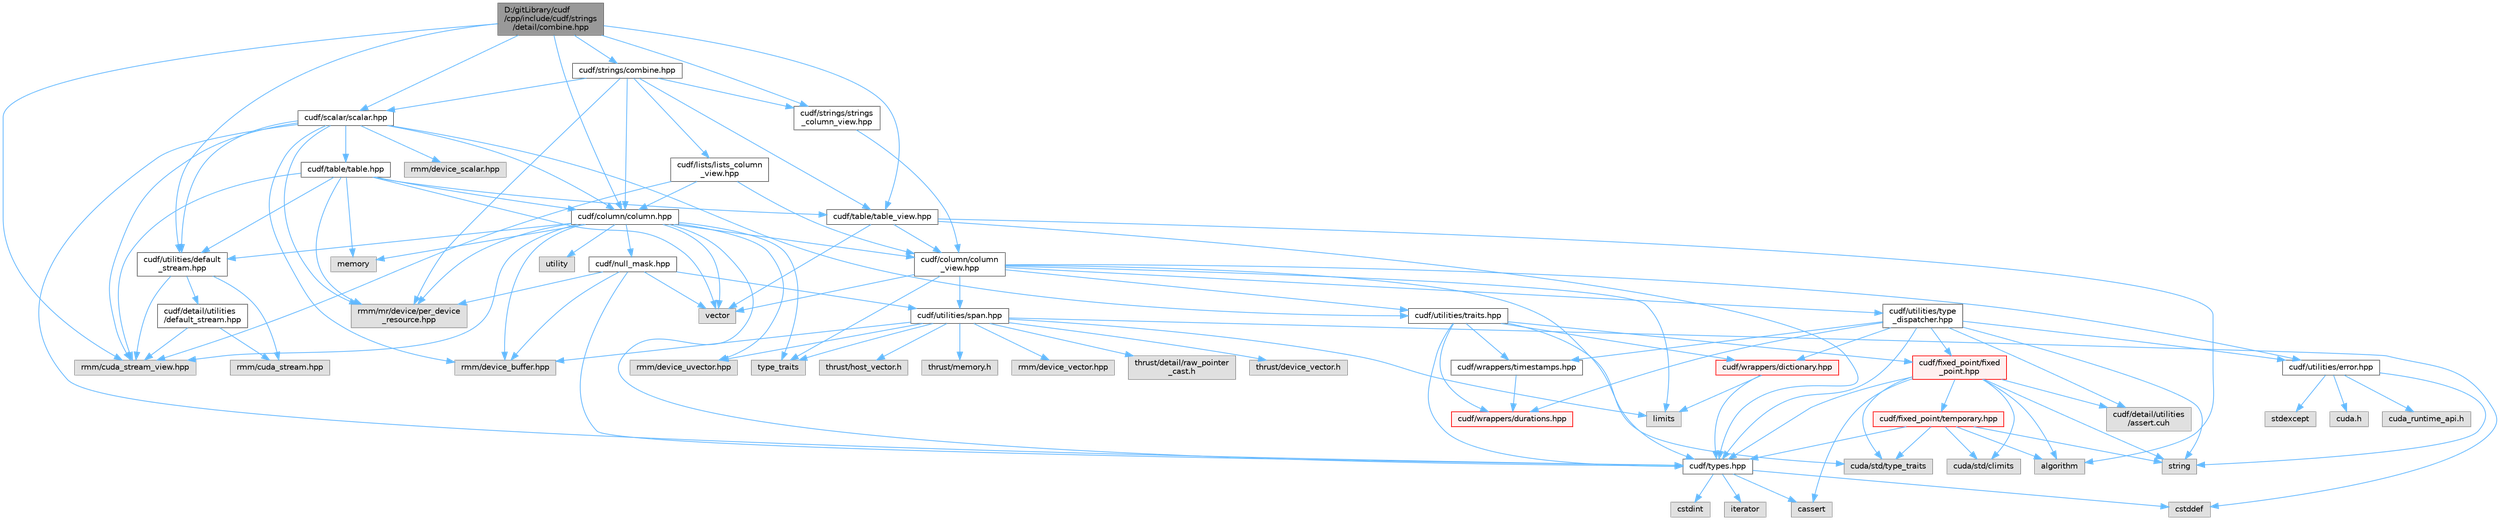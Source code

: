 digraph "D:/gitLibrary/cudf/cpp/include/cudf/strings/detail/combine.hpp"
{
 // LATEX_PDF_SIZE
  bgcolor="transparent";
  edge [fontname=Helvetica,fontsize=10,labelfontname=Helvetica,labelfontsize=10];
  node [fontname=Helvetica,fontsize=10,shape=box,height=0.2,width=0.4];
  Node1 [id="Node000001",label="D:/gitLibrary/cudf\l/cpp/include/cudf/strings\l/detail/combine.hpp",height=0.2,width=0.4,color="gray40", fillcolor="grey60", style="filled", fontcolor="black",tooltip=" "];
  Node1 -> Node2 [id="edge1_Node000001_Node000002",color="steelblue1",style="solid",tooltip=" "];
  Node2 [id="Node000002",label="cudf/column/column.hpp",height=0.2,width=0.4,color="grey40", fillcolor="white", style="filled",URL="$column_8hpp.html",tooltip="Class definition for cudf::column"];
  Node2 -> Node3 [id="edge2_Node000002_Node000003",color="steelblue1",style="solid",tooltip=" "];
  Node3 [id="Node000003",label="cudf/column/column\l_view.hpp",height=0.2,width=0.4,color="grey40", fillcolor="white", style="filled",URL="$column__view_8hpp.html",tooltip="column view class definitions"];
  Node3 -> Node4 [id="edge3_Node000003_Node000004",color="steelblue1",style="solid",tooltip=" "];
  Node4 [id="Node000004",label="cudf/types.hpp",height=0.2,width=0.4,color="grey40", fillcolor="white", style="filled",URL="$types_8hpp.html",tooltip="Type declarations for libcudf."];
  Node4 -> Node5 [id="edge4_Node000004_Node000005",color="steelblue1",style="solid",tooltip=" "];
  Node5 [id="Node000005",label="cassert",height=0.2,width=0.4,color="grey60", fillcolor="#E0E0E0", style="filled",tooltip=" "];
  Node4 -> Node6 [id="edge5_Node000004_Node000006",color="steelblue1",style="solid",tooltip=" "];
  Node6 [id="Node000006",label="cstddef",height=0.2,width=0.4,color="grey60", fillcolor="#E0E0E0", style="filled",tooltip=" "];
  Node4 -> Node7 [id="edge6_Node000004_Node000007",color="steelblue1",style="solid",tooltip=" "];
  Node7 [id="Node000007",label="cstdint",height=0.2,width=0.4,color="grey60", fillcolor="#E0E0E0", style="filled",tooltip=" "];
  Node4 -> Node8 [id="edge7_Node000004_Node000008",color="steelblue1",style="solid",tooltip=" "];
  Node8 [id="Node000008",label="iterator",height=0.2,width=0.4,color="grey60", fillcolor="#E0E0E0", style="filled",tooltip=" "];
  Node3 -> Node9 [id="edge8_Node000003_Node000009",color="steelblue1",style="solid",tooltip=" "];
  Node9 [id="Node000009",label="cudf/utilities/error.hpp",height=0.2,width=0.4,color="grey40", fillcolor="white", style="filled",URL="$error_8hpp.html",tooltip=" "];
  Node9 -> Node10 [id="edge9_Node000009_Node000010",color="steelblue1",style="solid",tooltip=" "];
  Node10 [id="Node000010",label="cuda.h",height=0.2,width=0.4,color="grey60", fillcolor="#E0E0E0", style="filled",tooltip=" "];
  Node9 -> Node11 [id="edge10_Node000009_Node000011",color="steelblue1",style="solid",tooltip=" "];
  Node11 [id="Node000011",label="cuda_runtime_api.h",height=0.2,width=0.4,color="grey60", fillcolor="#E0E0E0", style="filled",tooltip=" "];
  Node9 -> Node12 [id="edge11_Node000009_Node000012",color="steelblue1",style="solid",tooltip=" "];
  Node12 [id="Node000012",label="stdexcept",height=0.2,width=0.4,color="grey60", fillcolor="#E0E0E0", style="filled",tooltip=" "];
  Node9 -> Node13 [id="edge12_Node000009_Node000013",color="steelblue1",style="solid",tooltip=" "];
  Node13 [id="Node000013",label="string",height=0.2,width=0.4,color="grey60", fillcolor="#E0E0E0", style="filled",tooltip=" "];
  Node3 -> Node14 [id="edge13_Node000003_Node000014",color="steelblue1",style="solid",tooltip=" "];
  Node14 [id="Node000014",label="cudf/utilities/span.hpp",height=0.2,width=0.4,color="grey40", fillcolor="white", style="filled",URL="$span_8hpp.html",tooltip=" "];
  Node14 -> Node15 [id="edge14_Node000014_Node000015",color="steelblue1",style="solid",tooltip=" "];
  Node15 [id="Node000015",label="rmm/device_buffer.hpp",height=0.2,width=0.4,color="grey60", fillcolor="#E0E0E0", style="filled",tooltip=" "];
  Node14 -> Node16 [id="edge15_Node000014_Node000016",color="steelblue1",style="solid",tooltip=" "];
  Node16 [id="Node000016",label="rmm/device_uvector.hpp",height=0.2,width=0.4,color="grey60", fillcolor="#E0E0E0", style="filled",tooltip=" "];
  Node14 -> Node17 [id="edge16_Node000014_Node000017",color="steelblue1",style="solid",tooltip=" "];
  Node17 [id="Node000017",label="rmm/device_vector.hpp",height=0.2,width=0.4,color="grey60", fillcolor="#E0E0E0", style="filled",tooltip=" "];
  Node14 -> Node18 [id="edge17_Node000014_Node000018",color="steelblue1",style="solid",tooltip=" "];
  Node18 [id="Node000018",label="thrust/detail/raw_pointer\l_cast.h",height=0.2,width=0.4,color="grey60", fillcolor="#E0E0E0", style="filled",tooltip=" "];
  Node14 -> Node19 [id="edge18_Node000014_Node000019",color="steelblue1",style="solid",tooltip=" "];
  Node19 [id="Node000019",label="thrust/device_vector.h",height=0.2,width=0.4,color="grey60", fillcolor="#E0E0E0", style="filled",tooltip=" "];
  Node14 -> Node20 [id="edge19_Node000014_Node000020",color="steelblue1",style="solid",tooltip=" "];
  Node20 [id="Node000020",label="thrust/host_vector.h",height=0.2,width=0.4,color="grey60", fillcolor="#E0E0E0", style="filled",tooltip=" "];
  Node14 -> Node21 [id="edge20_Node000014_Node000021",color="steelblue1",style="solid",tooltip=" "];
  Node21 [id="Node000021",label="thrust/memory.h",height=0.2,width=0.4,color="grey60", fillcolor="#E0E0E0", style="filled",tooltip=" "];
  Node14 -> Node6 [id="edge21_Node000014_Node000006",color="steelblue1",style="solid",tooltip=" "];
  Node14 -> Node22 [id="edge22_Node000014_Node000022",color="steelblue1",style="solid",tooltip=" "];
  Node22 [id="Node000022",label="limits",height=0.2,width=0.4,color="grey60", fillcolor="#E0E0E0", style="filled",tooltip=" "];
  Node14 -> Node23 [id="edge23_Node000014_Node000023",color="steelblue1",style="solid",tooltip=" "];
  Node23 [id="Node000023",label="type_traits",height=0.2,width=0.4,color="grey60", fillcolor="#E0E0E0", style="filled",tooltip=" "];
  Node3 -> Node24 [id="edge24_Node000003_Node000024",color="steelblue1",style="solid",tooltip=" "];
  Node24 [id="Node000024",label="cudf/utilities/traits.hpp",height=0.2,width=0.4,color="grey40", fillcolor="white", style="filled",URL="$traits_8hpp.html",tooltip=" "];
  Node24 -> Node25 [id="edge25_Node000024_Node000025",color="steelblue1",style="solid",tooltip=" "];
  Node25 [id="Node000025",label="cudf/fixed_point/fixed\l_point.hpp",height=0.2,width=0.4,color="red", fillcolor="#FFF0F0", style="filled",URL="$fixed__point_8hpp.html",tooltip="Class definition for fixed point data type"];
  Node25 -> Node26 [id="edge26_Node000025_Node000026",color="steelblue1",style="solid",tooltip=" "];
  Node26 [id="Node000026",label="cudf/detail/utilities\l/assert.cuh",height=0.2,width=0.4,color="grey60", fillcolor="#E0E0E0", style="filled",tooltip=" "];
  Node25 -> Node27 [id="edge27_Node000025_Node000027",color="steelblue1",style="solid",tooltip=" "];
  Node27 [id="Node000027",label="cudf/fixed_point/temporary.hpp",height=0.2,width=0.4,color="red", fillcolor="#FFF0F0", style="filled",URL="$temporary_8hpp.html",tooltip=" "];
  Node27 -> Node4 [id="edge28_Node000027_Node000004",color="steelblue1",style="solid",tooltip=" "];
  Node27 -> Node28 [id="edge29_Node000027_Node000028",color="steelblue1",style="solid",tooltip=" "];
  Node28 [id="Node000028",label="cuda/std/climits",height=0.2,width=0.4,color="grey60", fillcolor="#E0E0E0", style="filled",tooltip=" "];
  Node27 -> Node30 [id="edge30_Node000027_Node000030",color="steelblue1",style="solid",tooltip=" "];
  Node30 [id="Node000030",label="cuda/std/type_traits",height=0.2,width=0.4,color="grey60", fillcolor="#E0E0E0", style="filled",tooltip=" "];
  Node27 -> Node31 [id="edge31_Node000027_Node000031",color="steelblue1",style="solid",tooltip=" "];
  Node31 [id="Node000031",label="algorithm",height=0.2,width=0.4,color="grey60", fillcolor="#E0E0E0", style="filled",tooltip=" "];
  Node27 -> Node13 [id="edge32_Node000027_Node000013",color="steelblue1",style="solid",tooltip=" "];
  Node25 -> Node4 [id="edge33_Node000025_Node000004",color="steelblue1",style="solid",tooltip=" "];
  Node25 -> Node28 [id="edge34_Node000025_Node000028",color="steelblue1",style="solid",tooltip=" "];
  Node25 -> Node30 [id="edge35_Node000025_Node000030",color="steelblue1",style="solid",tooltip=" "];
  Node25 -> Node31 [id="edge36_Node000025_Node000031",color="steelblue1",style="solid",tooltip=" "];
  Node25 -> Node5 [id="edge37_Node000025_Node000005",color="steelblue1",style="solid",tooltip=" "];
  Node25 -> Node13 [id="edge38_Node000025_Node000013",color="steelblue1",style="solid",tooltip=" "];
  Node24 -> Node4 [id="edge39_Node000024_Node000004",color="steelblue1",style="solid",tooltip=" "];
  Node24 -> Node33 [id="edge40_Node000024_Node000033",color="steelblue1",style="solid",tooltip=" "];
  Node33 [id="Node000033",label="cudf/wrappers/dictionary.hpp",height=0.2,width=0.4,color="red", fillcolor="#FFF0F0", style="filled",URL="$dictionary_8hpp.html",tooltip="Concrete type definition for dictionary columns."];
  Node33 -> Node4 [id="edge41_Node000033_Node000004",color="steelblue1",style="solid",tooltip=" "];
  Node33 -> Node22 [id="edge42_Node000033_Node000022",color="steelblue1",style="solid",tooltip=" "];
  Node24 -> Node35 [id="edge43_Node000024_Node000035",color="steelblue1",style="solid",tooltip=" "];
  Node35 [id="Node000035",label="cudf/wrappers/durations.hpp",height=0.2,width=0.4,color="red", fillcolor="#FFF0F0", style="filled",URL="$durations_8hpp.html",tooltip="Concrete type definitions for int32_t and int64_t durations in varying resolutions."];
  Node24 -> Node37 [id="edge44_Node000024_Node000037",color="steelblue1",style="solid",tooltip=" "];
  Node37 [id="Node000037",label="cudf/wrappers/timestamps.hpp",height=0.2,width=0.4,color="grey40", fillcolor="white", style="filled",URL="$timestamps_8hpp.html",tooltip="Concrete type definitions for int32_t and int64_t timestamps in varying resolutions as durations sinc..."];
  Node37 -> Node35 [id="edge45_Node000037_Node000035",color="steelblue1",style="solid",tooltip=" "];
  Node24 -> Node30 [id="edge46_Node000024_Node000030",color="steelblue1",style="solid",tooltip=" "];
  Node3 -> Node38 [id="edge47_Node000003_Node000038",color="steelblue1",style="solid",tooltip=" "];
  Node38 [id="Node000038",label="cudf/utilities/type\l_dispatcher.hpp",height=0.2,width=0.4,color="grey40", fillcolor="white", style="filled",URL="$type__dispatcher_8hpp.html",tooltip="Defines the mapping between cudf::type_id runtime type information and concrete C++ types."];
  Node38 -> Node26 [id="edge48_Node000038_Node000026",color="steelblue1",style="solid",tooltip=" "];
  Node38 -> Node25 [id="edge49_Node000038_Node000025",color="steelblue1",style="solid",tooltip=" "];
  Node38 -> Node4 [id="edge50_Node000038_Node000004",color="steelblue1",style="solid",tooltip=" "];
  Node38 -> Node9 [id="edge51_Node000038_Node000009",color="steelblue1",style="solid",tooltip=" "];
  Node38 -> Node33 [id="edge52_Node000038_Node000033",color="steelblue1",style="solid",tooltip=" "];
  Node38 -> Node35 [id="edge53_Node000038_Node000035",color="steelblue1",style="solid",tooltip=" "];
  Node38 -> Node37 [id="edge54_Node000038_Node000037",color="steelblue1",style="solid",tooltip=" "];
  Node38 -> Node13 [id="edge55_Node000038_Node000013",color="steelblue1",style="solid",tooltip=" "];
  Node3 -> Node22 [id="edge56_Node000003_Node000022",color="steelblue1",style="solid",tooltip=" "];
  Node3 -> Node23 [id="edge57_Node000003_Node000023",color="steelblue1",style="solid",tooltip=" "];
  Node3 -> Node39 [id="edge58_Node000003_Node000039",color="steelblue1",style="solid",tooltip=" "];
  Node39 [id="Node000039",label="vector",height=0.2,width=0.4,color="grey60", fillcolor="#E0E0E0", style="filled",tooltip=" "];
  Node2 -> Node40 [id="edge59_Node000002_Node000040",color="steelblue1",style="solid",tooltip=" "];
  Node40 [id="Node000040",label="cudf/null_mask.hpp",height=0.2,width=0.4,color="grey40", fillcolor="white", style="filled",URL="$null__mask_8hpp.html",tooltip="APIs for managing validity bitmasks"];
  Node40 -> Node4 [id="edge60_Node000040_Node000004",color="steelblue1",style="solid",tooltip=" "];
  Node40 -> Node14 [id="edge61_Node000040_Node000014",color="steelblue1",style="solid",tooltip=" "];
  Node40 -> Node15 [id="edge62_Node000040_Node000015",color="steelblue1",style="solid",tooltip=" "];
  Node40 -> Node41 [id="edge63_Node000040_Node000041",color="steelblue1",style="solid",tooltip=" "];
  Node41 [id="Node000041",label="rmm/mr/device/per_device\l_resource.hpp",height=0.2,width=0.4,color="grey60", fillcolor="#E0E0E0", style="filled",tooltip=" "];
  Node40 -> Node39 [id="edge64_Node000040_Node000039",color="steelblue1",style="solid",tooltip=" "];
  Node2 -> Node4 [id="edge65_Node000002_Node000004",color="steelblue1",style="solid",tooltip=" "];
  Node2 -> Node42 [id="edge66_Node000002_Node000042",color="steelblue1",style="solid",tooltip=" "];
  Node42 [id="Node000042",label="cudf/utilities/default\l_stream.hpp",height=0.2,width=0.4,color="grey40", fillcolor="white", style="filled",URL="$utilities_2default__stream_8hpp.html",tooltip=" "];
  Node42 -> Node43 [id="edge67_Node000042_Node000043",color="steelblue1",style="solid",tooltip=" "];
  Node43 [id="Node000043",label="cudf/detail/utilities\l/default_stream.hpp",height=0.2,width=0.4,color="grey40", fillcolor="white", style="filled",URL="$detail_2utilities_2default__stream_8hpp.html",tooltip=" "];
  Node43 -> Node44 [id="edge68_Node000043_Node000044",color="steelblue1",style="solid",tooltip=" "];
  Node44 [id="Node000044",label="rmm/cuda_stream.hpp",height=0.2,width=0.4,color="grey60", fillcolor="#E0E0E0", style="filled",tooltip=" "];
  Node43 -> Node45 [id="edge69_Node000043_Node000045",color="steelblue1",style="solid",tooltip=" "];
  Node45 [id="Node000045",label="rmm/cuda_stream_view.hpp",height=0.2,width=0.4,color="grey60", fillcolor="#E0E0E0", style="filled",tooltip=" "];
  Node42 -> Node44 [id="edge70_Node000042_Node000044",color="steelblue1",style="solid",tooltip=" "];
  Node42 -> Node45 [id="edge71_Node000042_Node000045",color="steelblue1",style="solid",tooltip=" "];
  Node2 -> Node45 [id="edge72_Node000002_Node000045",color="steelblue1",style="solid",tooltip=" "];
  Node2 -> Node15 [id="edge73_Node000002_Node000015",color="steelblue1",style="solid",tooltip=" "];
  Node2 -> Node16 [id="edge74_Node000002_Node000016",color="steelblue1",style="solid",tooltip=" "];
  Node2 -> Node41 [id="edge75_Node000002_Node000041",color="steelblue1",style="solid",tooltip=" "];
  Node2 -> Node46 [id="edge76_Node000002_Node000046",color="steelblue1",style="solid",tooltip=" "];
  Node46 [id="Node000046",label="memory",height=0.2,width=0.4,color="grey60", fillcolor="#E0E0E0", style="filled",tooltip=" "];
  Node2 -> Node23 [id="edge77_Node000002_Node000023",color="steelblue1",style="solid",tooltip=" "];
  Node2 -> Node47 [id="edge78_Node000002_Node000047",color="steelblue1",style="solid",tooltip=" "];
  Node47 [id="Node000047",label="utility",height=0.2,width=0.4,color="grey60", fillcolor="#E0E0E0", style="filled",tooltip=" "];
  Node2 -> Node39 [id="edge79_Node000002_Node000039",color="steelblue1",style="solid",tooltip=" "];
  Node1 -> Node48 [id="edge80_Node000001_Node000048",color="steelblue1",style="solid",tooltip=" "];
  Node48 [id="Node000048",label="cudf/scalar/scalar.hpp",height=0.2,width=0.4,color="grey40", fillcolor="white", style="filled",URL="$scalar_8hpp.html",tooltip="Class definitions for cudf::scalar"];
  Node48 -> Node2 [id="edge81_Node000048_Node000002",color="steelblue1",style="solid",tooltip=" "];
  Node48 -> Node49 [id="edge82_Node000048_Node000049",color="steelblue1",style="solid",tooltip=" "];
  Node49 [id="Node000049",label="cudf/table/table.hpp",height=0.2,width=0.4,color="grey40", fillcolor="white", style="filled",URL="$table_8hpp.html",tooltip="Class definition for cudf::table"];
  Node49 -> Node2 [id="edge83_Node000049_Node000002",color="steelblue1",style="solid",tooltip=" "];
  Node49 -> Node50 [id="edge84_Node000049_Node000050",color="steelblue1",style="solid",tooltip=" "];
  Node50 [id="Node000050",label="cudf/table/table_view.hpp",height=0.2,width=0.4,color="grey40", fillcolor="white", style="filled",URL="$table__view_8hpp.html",tooltip="Class definitions for (mutable)_table_view"];
  Node50 -> Node3 [id="edge85_Node000050_Node000003",color="steelblue1",style="solid",tooltip=" "];
  Node50 -> Node4 [id="edge86_Node000050_Node000004",color="steelblue1",style="solid",tooltip=" "];
  Node50 -> Node31 [id="edge87_Node000050_Node000031",color="steelblue1",style="solid",tooltip=" "];
  Node50 -> Node39 [id="edge88_Node000050_Node000039",color="steelblue1",style="solid",tooltip=" "];
  Node49 -> Node42 [id="edge89_Node000049_Node000042",color="steelblue1",style="solid",tooltip=" "];
  Node49 -> Node45 [id="edge90_Node000049_Node000045",color="steelblue1",style="solid",tooltip=" "];
  Node49 -> Node41 [id="edge91_Node000049_Node000041",color="steelblue1",style="solid",tooltip=" "];
  Node49 -> Node46 [id="edge92_Node000049_Node000046",color="steelblue1",style="solid",tooltip=" "];
  Node49 -> Node39 [id="edge93_Node000049_Node000039",color="steelblue1",style="solid",tooltip=" "];
  Node48 -> Node4 [id="edge94_Node000048_Node000004",color="steelblue1",style="solid",tooltip=" "];
  Node48 -> Node42 [id="edge95_Node000048_Node000042",color="steelblue1",style="solid",tooltip=" "];
  Node48 -> Node24 [id="edge96_Node000048_Node000024",color="steelblue1",style="solid",tooltip=" "];
  Node48 -> Node45 [id="edge97_Node000048_Node000045",color="steelblue1",style="solid",tooltip=" "];
  Node48 -> Node15 [id="edge98_Node000048_Node000015",color="steelblue1",style="solid",tooltip=" "];
  Node48 -> Node51 [id="edge99_Node000048_Node000051",color="steelblue1",style="solid",tooltip=" "];
  Node51 [id="Node000051",label="rmm/device_scalar.hpp",height=0.2,width=0.4,color="grey60", fillcolor="#E0E0E0", style="filled",tooltip=" "];
  Node48 -> Node41 [id="edge100_Node000048_Node000041",color="steelblue1",style="solid",tooltip=" "];
  Node1 -> Node52 [id="edge101_Node000001_Node000052",color="steelblue1",style="solid",tooltip=" "];
  Node52 [id="Node000052",label="cudf/strings/combine.hpp",height=0.2,width=0.4,color="grey40", fillcolor="white", style="filled",URL="$strings_2combine_8hpp.html",tooltip="Strings APIs for concatenate and join"];
  Node52 -> Node2 [id="edge102_Node000052_Node000002",color="steelblue1",style="solid",tooltip=" "];
  Node52 -> Node53 [id="edge103_Node000052_Node000053",color="steelblue1",style="solid",tooltip=" "];
  Node53 [id="Node000053",label="cudf/lists/lists_column\l_view.hpp",height=0.2,width=0.4,color="grey40", fillcolor="white", style="filled",URL="$lists__column__view_8hpp.html",tooltip="Class definition for cudf::lists_column_view"];
  Node53 -> Node2 [id="edge104_Node000053_Node000002",color="steelblue1",style="solid",tooltip=" "];
  Node53 -> Node3 [id="edge105_Node000053_Node000003",color="steelblue1",style="solid",tooltip=" "];
  Node53 -> Node45 [id="edge106_Node000053_Node000045",color="steelblue1",style="solid",tooltip=" "];
  Node52 -> Node48 [id="edge107_Node000052_Node000048",color="steelblue1",style="solid",tooltip=" "];
  Node52 -> Node54 [id="edge108_Node000052_Node000054",color="steelblue1",style="solid",tooltip=" "];
  Node54 [id="Node000054",label="cudf/strings/strings\l_column_view.hpp",height=0.2,width=0.4,color="grey40", fillcolor="white", style="filled",URL="$strings__column__view_8hpp.html",tooltip="Class definition for cudf::strings_column_view"];
  Node54 -> Node3 [id="edge109_Node000054_Node000003",color="steelblue1",style="solid",tooltip=" "];
  Node52 -> Node50 [id="edge110_Node000052_Node000050",color="steelblue1",style="solid",tooltip=" "];
  Node52 -> Node41 [id="edge111_Node000052_Node000041",color="steelblue1",style="solid",tooltip=" "];
  Node1 -> Node54 [id="edge112_Node000001_Node000054",color="steelblue1",style="solid",tooltip=" "];
  Node1 -> Node50 [id="edge113_Node000001_Node000050",color="steelblue1",style="solid",tooltip=" "];
  Node1 -> Node42 [id="edge114_Node000001_Node000042",color="steelblue1",style="solid",tooltip=" "];
  Node1 -> Node45 [id="edge115_Node000001_Node000045",color="steelblue1",style="solid",tooltip=" "];
}
